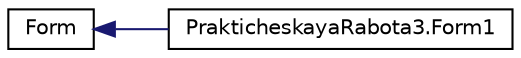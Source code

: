 digraph "Иерархия классов. Графический вид."
{
 // LATEX_PDF_SIZE
  edge [fontname="Helvetica",fontsize="10",labelfontname="Helvetica",labelfontsize="10"];
  node [fontname="Helvetica",fontsize="10",shape=record];
  rankdir="LR";
  Node0 [label="Form",height=0.2,width=0.4,color="black", fillcolor="white", style="filled",URL="$class_form.html",tooltip=" "];
  Node0 -> Node1 [dir="back",color="midnightblue",fontsize="10",style="solid",fontname="Helvetica"];
  Node1 [label="PrakticheskayaRabota3.Form1",height=0.2,width=0.4,color="black", fillcolor="white", style="filled",URL="$class_prakticheskaya_rabota3_1_1_form1.html",tooltip=" "];
}
